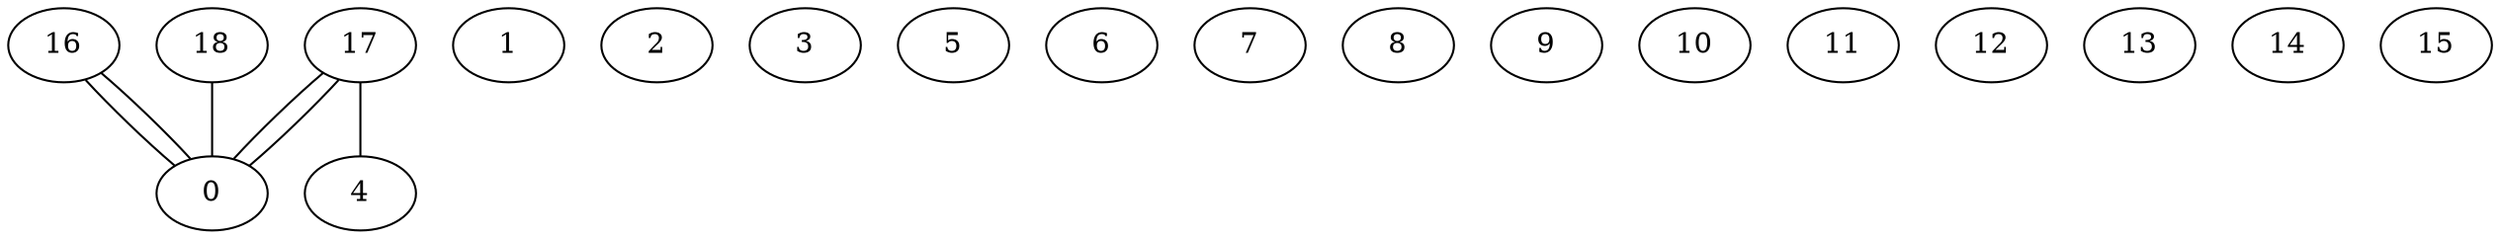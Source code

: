 graph G {
0;
1;
2;
3;
4;
5;
6;
7;
8;
9;
10;
11;
12;
13;
14;
15;
16;
17;
18;
18--0 ;
17--4 ;
17--0 ;
17--0 ;
16--0 ;
16--0 ;
}
